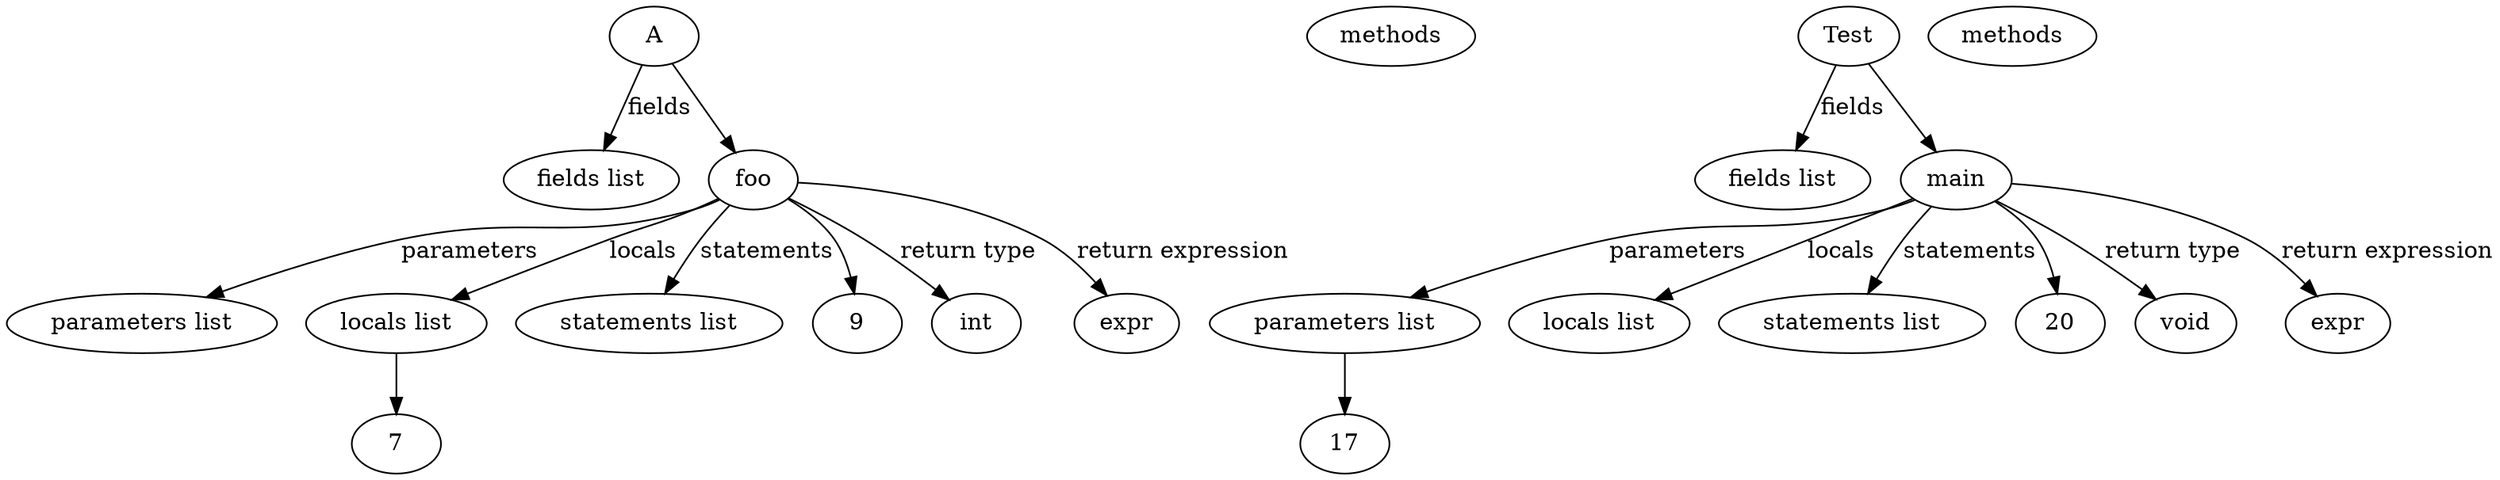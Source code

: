 digraph ast {
1[label="A"];
2[label="fields list"];
1 -> 2[label="fields"];
3[label="methods"];
1 -> 4;
4[label="foo"];
5[label="parameters list"];
4 -> 5[label="parameters"];
6[label="locals list"];
4 -> 6[label="locals"];
6 -> 7;
8[label="statements list"];
4 -> 8[label="statements"];
4 -> 9;
10[label="int"];
4 -> 10[label="return type"];
11[label="expr"];
4 -> 11[label="return expression"];
12[label="Test"];
13[label="fields list"];
12 -> 13[label="fields"];
14[label="methods"];
12 -> 15;
15[label="main"];
16[label="parameters list"];
15 -> 16[label="parameters"];
16 -> 17;
18[label="locals list"];
15 -> 18[label="locals"];
19[label="statements list"];
15 -> 19[label="statements"];
15 -> 20;
21[label="void"];
15 -> 21[label="return type"];
22[label="expr"];
15 -> 22[label="return expression"];
}
